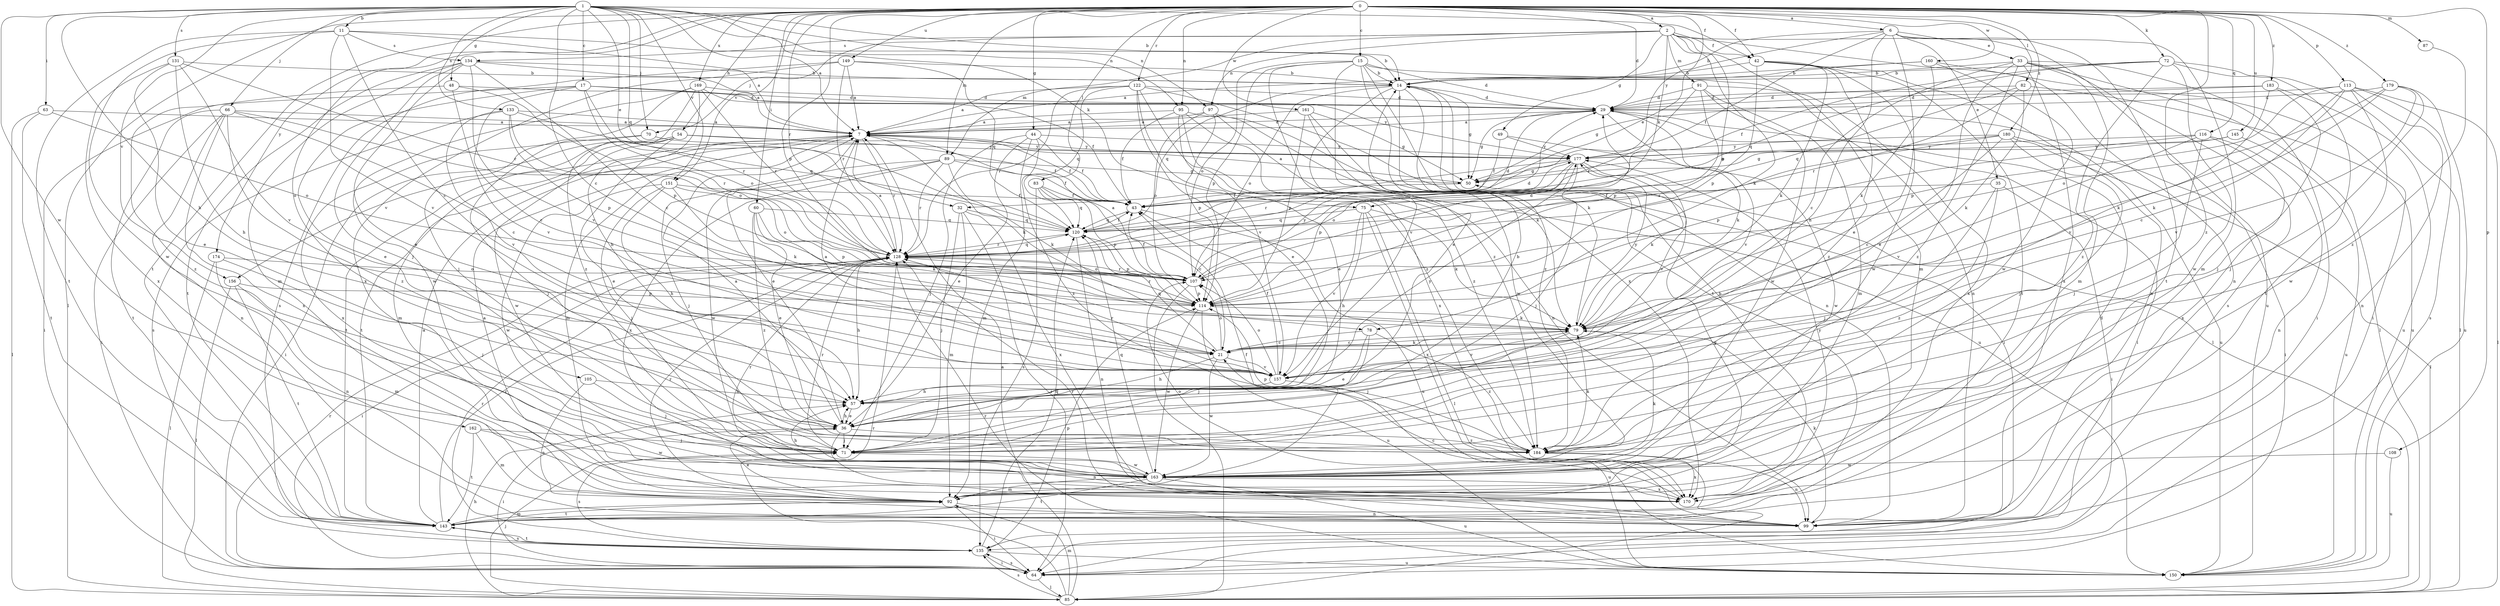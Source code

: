strict digraph  {
0;
1;
2;
6;
7;
11;
14;
15;
17;
21;
29;
32;
33;
35;
36;
42;
43;
44;
48;
49;
50;
54;
57;
60;
63;
64;
66;
70;
71;
72;
75;
78;
79;
82;
83;
85;
87;
89;
91;
92;
95;
97;
99;
105;
107;
108;
113;
114;
116;
120;
122;
128;
131;
133;
134;
135;
143;
145;
149;
150;
151;
156;
157;
160;
161;
162;
163;
169;
170;
174;
177;
179;
180;
183;
184;
0 -> 2  [label=a];
0 -> 6  [label=a];
0 -> 15  [label=c];
0 -> 29  [label=d];
0 -> 42  [label=f];
0 -> 44  [label=g];
0 -> 54  [label=h];
0 -> 60  [label=i];
0 -> 72  [label=k];
0 -> 82  [label=l];
0 -> 83  [label=l];
0 -> 85  [label=l];
0 -> 87  [label=m];
0 -> 89  [label=m];
0 -> 95  [label=n];
0 -> 105  [label=o];
0 -> 108  [label=p];
0 -> 113  [label=p];
0 -> 114  [label=p];
0 -> 116  [label=q];
0 -> 122  [label=r];
0 -> 128  [label=r];
0 -> 143  [label=t];
0 -> 145  [label=u];
0 -> 149  [label=u];
0 -> 151  [label=v];
0 -> 160  [label=w];
0 -> 161  [label=w];
0 -> 169  [label=x];
0 -> 174  [label=y];
0 -> 177  [label=y];
0 -> 179  [label=z];
0 -> 180  [label=z];
0 -> 183  [label=z];
0 -> 184  [label=z];
1 -> 7  [label=a];
1 -> 11  [label=b];
1 -> 14  [label=b];
1 -> 17  [label=c];
1 -> 21  [label=c];
1 -> 32  [label=e];
1 -> 42  [label=f];
1 -> 48  [label=g];
1 -> 57  [label=h];
1 -> 63  [label=i];
1 -> 66  [label=j];
1 -> 70  [label=j];
1 -> 75  [label=k];
1 -> 95  [label=n];
1 -> 97  [label=n];
1 -> 120  [label=q];
1 -> 131  [label=s];
1 -> 133  [label=s];
1 -> 151  [label=v];
1 -> 156  [label=v];
1 -> 162  [label=w];
2 -> 42  [label=f];
2 -> 49  [label=g];
2 -> 70  [label=j];
2 -> 75  [label=k];
2 -> 78  [label=k];
2 -> 89  [label=m];
2 -> 91  [label=m];
2 -> 92  [label=m];
2 -> 97  [label=n];
2 -> 99  [label=n];
2 -> 107  [label=o];
2 -> 134  [label=s];
2 -> 150  [label=u];
6 -> 14  [label=b];
6 -> 32  [label=e];
6 -> 33  [label=e];
6 -> 35  [label=e];
6 -> 36  [label=e];
6 -> 43  [label=f];
6 -> 57  [label=h];
6 -> 92  [label=m];
6 -> 143  [label=t];
7 -> 29  [label=d];
7 -> 36  [label=e];
7 -> 43  [label=f];
7 -> 78  [label=k];
7 -> 92  [label=m];
7 -> 128  [label=r];
7 -> 143  [label=t];
7 -> 156  [label=v];
7 -> 177  [label=y];
11 -> 7  [label=a];
11 -> 14  [label=b];
11 -> 21  [label=c];
11 -> 134  [label=s];
11 -> 143  [label=t];
11 -> 157  [label=v];
11 -> 163  [label=w];
14 -> 29  [label=d];
14 -> 50  [label=g];
14 -> 79  [label=k];
14 -> 85  [label=l];
14 -> 107  [label=o];
14 -> 120  [label=q];
14 -> 157  [label=v];
14 -> 184  [label=z];
15 -> 14  [label=b];
15 -> 29  [label=d];
15 -> 36  [label=e];
15 -> 99  [label=n];
15 -> 107  [label=o];
15 -> 114  [label=p];
15 -> 143  [label=t];
15 -> 170  [label=x];
15 -> 184  [label=z];
17 -> 21  [label=c];
17 -> 29  [label=d];
17 -> 36  [label=e];
17 -> 64  [label=i];
17 -> 107  [label=o];
17 -> 128  [label=r];
17 -> 177  [label=y];
21 -> 57  [label=h];
21 -> 79  [label=k];
21 -> 107  [label=o];
21 -> 120  [label=q];
21 -> 157  [label=v];
21 -> 163  [label=w];
29 -> 7  [label=a];
29 -> 50  [label=g];
29 -> 64  [label=i];
29 -> 79  [label=k];
29 -> 150  [label=u];
29 -> 157  [label=v];
32 -> 64  [label=i];
32 -> 71  [label=j];
32 -> 92  [label=m];
32 -> 120  [label=q];
32 -> 170  [label=x];
33 -> 14  [label=b];
33 -> 21  [label=c];
33 -> 36  [label=e];
33 -> 64  [label=i];
33 -> 85  [label=l];
33 -> 92  [label=m];
33 -> 135  [label=s];
33 -> 170  [label=x];
33 -> 184  [label=z];
35 -> 43  [label=f];
35 -> 64  [label=i];
35 -> 71  [label=j];
35 -> 184  [label=z];
36 -> 7  [label=a];
36 -> 14  [label=b];
36 -> 57  [label=h];
36 -> 64  [label=i];
36 -> 71  [label=j];
36 -> 99  [label=n];
36 -> 184  [label=z];
42 -> 14  [label=b];
42 -> 79  [label=k];
42 -> 99  [label=n];
42 -> 114  [label=p];
42 -> 143  [label=t];
42 -> 163  [label=w];
42 -> 184  [label=z];
43 -> 120  [label=q];
43 -> 150  [label=u];
44 -> 36  [label=e];
44 -> 43  [label=f];
44 -> 71  [label=j];
44 -> 92  [label=m];
44 -> 177  [label=y];
44 -> 184  [label=z];
48 -> 29  [label=d];
48 -> 114  [label=p];
48 -> 157  [label=v];
48 -> 184  [label=z];
49 -> 43  [label=f];
49 -> 163  [label=w];
49 -> 177  [label=y];
50 -> 7  [label=a];
50 -> 43  [label=f];
54 -> 36  [label=e];
54 -> 43  [label=f];
54 -> 64  [label=i];
54 -> 92  [label=m];
54 -> 143  [label=t];
54 -> 163  [label=w];
54 -> 177  [label=y];
57 -> 36  [label=e];
57 -> 177  [label=y];
60 -> 36  [label=e];
60 -> 79  [label=k];
60 -> 114  [label=p];
60 -> 120  [label=q];
60 -> 184  [label=z];
63 -> 7  [label=a];
63 -> 85  [label=l];
63 -> 107  [label=o];
63 -> 143  [label=t];
64 -> 85  [label=l];
64 -> 128  [label=r];
64 -> 135  [label=s];
66 -> 7  [label=a];
66 -> 21  [label=c];
66 -> 64  [label=i];
66 -> 99  [label=n];
66 -> 107  [label=o];
66 -> 143  [label=t];
66 -> 170  [label=x];
66 -> 184  [label=z];
70 -> 71  [label=j];
70 -> 170  [label=x];
70 -> 177  [label=y];
71 -> 128  [label=r];
71 -> 135  [label=s];
71 -> 163  [label=w];
72 -> 14  [label=b];
72 -> 43  [label=f];
72 -> 85  [label=l];
72 -> 120  [label=q];
72 -> 143  [label=t];
72 -> 163  [label=w];
72 -> 184  [label=z];
75 -> 57  [label=h];
75 -> 79  [label=k];
75 -> 85  [label=l];
75 -> 120  [label=q];
75 -> 157  [label=v];
75 -> 170  [label=x];
78 -> 21  [label=c];
78 -> 36  [label=e];
78 -> 71  [label=j];
78 -> 184  [label=z];
79 -> 21  [label=c];
79 -> 71  [label=j];
79 -> 157  [label=v];
79 -> 177  [label=y];
82 -> 29  [label=d];
82 -> 79  [label=k];
82 -> 120  [label=q];
82 -> 128  [label=r];
82 -> 150  [label=u];
83 -> 21  [label=c];
83 -> 43  [label=f];
83 -> 114  [label=p];
83 -> 120  [label=q];
83 -> 135  [label=s];
85 -> 7  [label=a];
85 -> 57  [label=h];
85 -> 71  [label=j];
85 -> 92  [label=m];
85 -> 128  [label=r];
85 -> 135  [label=s];
87 -> 184  [label=z];
89 -> 43  [label=f];
89 -> 50  [label=g];
89 -> 71  [label=j];
89 -> 79  [label=k];
89 -> 128  [label=r];
89 -> 163  [label=w];
89 -> 170  [label=x];
91 -> 29  [label=d];
91 -> 92  [label=m];
91 -> 114  [label=p];
91 -> 128  [label=r];
91 -> 163  [label=w];
91 -> 170  [label=x];
92 -> 7  [label=a];
92 -> 36  [label=e];
92 -> 43  [label=f];
92 -> 50  [label=g];
92 -> 64  [label=i];
92 -> 99  [label=n];
92 -> 128  [label=r];
92 -> 143  [label=t];
95 -> 7  [label=a];
95 -> 36  [label=e];
95 -> 43  [label=f];
95 -> 150  [label=u];
95 -> 170  [label=x];
95 -> 184  [label=z];
97 -> 7  [label=a];
97 -> 64  [label=i];
97 -> 99  [label=n];
97 -> 107  [label=o];
97 -> 114  [label=p];
99 -> 21  [label=c];
99 -> 29  [label=d];
99 -> 79  [label=k];
99 -> 128  [label=r];
105 -> 57  [label=h];
105 -> 71  [label=j];
105 -> 99  [label=n];
107 -> 7  [label=a];
107 -> 29  [label=d];
107 -> 43  [label=f];
107 -> 85  [label=l];
107 -> 114  [label=p];
107 -> 128  [label=r];
107 -> 177  [label=y];
108 -> 150  [label=u];
108 -> 163  [label=w];
113 -> 21  [label=c];
113 -> 29  [label=d];
113 -> 79  [label=k];
113 -> 85  [label=l];
113 -> 99  [label=n];
113 -> 114  [label=p];
113 -> 135  [label=s];
113 -> 163  [label=w];
114 -> 79  [label=k];
114 -> 128  [label=r];
114 -> 150  [label=u];
114 -> 163  [label=w];
116 -> 50  [label=g];
116 -> 71  [label=j];
116 -> 99  [label=n];
116 -> 157  [label=v];
116 -> 170  [label=x];
116 -> 177  [label=y];
120 -> 29  [label=d];
120 -> 43  [label=f];
120 -> 99  [label=n];
120 -> 114  [label=p];
120 -> 128  [label=r];
122 -> 7  [label=a];
122 -> 29  [label=d];
122 -> 36  [label=e];
122 -> 99  [label=n];
122 -> 120  [label=q];
122 -> 128  [label=r];
122 -> 157  [label=v];
122 -> 184  [label=z];
128 -> 7  [label=a];
128 -> 29  [label=d];
128 -> 57  [label=h];
128 -> 64  [label=i];
128 -> 107  [label=o];
128 -> 120  [label=q];
131 -> 14  [label=b];
131 -> 36  [label=e];
131 -> 57  [label=h];
131 -> 128  [label=r];
131 -> 157  [label=v];
131 -> 170  [label=x];
133 -> 7  [label=a];
133 -> 114  [label=p];
133 -> 120  [label=q];
133 -> 128  [label=r];
133 -> 135  [label=s];
133 -> 157  [label=v];
134 -> 7  [label=a];
134 -> 14  [label=b];
134 -> 21  [label=c];
134 -> 36  [label=e];
134 -> 71  [label=j];
134 -> 92  [label=m];
134 -> 143  [label=t];
134 -> 157  [label=v];
135 -> 64  [label=i];
135 -> 114  [label=p];
135 -> 120  [label=q];
135 -> 128  [label=r];
135 -> 143  [label=t];
135 -> 150  [label=u];
143 -> 7  [label=a];
143 -> 92  [label=m];
143 -> 128  [label=r];
143 -> 135  [label=s];
145 -> 114  [label=p];
145 -> 150  [label=u];
145 -> 177  [label=y];
149 -> 7  [label=a];
149 -> 14  [label=b];
149 -> 120  [label=q];
149 -> 128  [label=r];
149 -> 135  [label=s];
149 -> 170  [label=x];
150 -> 128  [label=r];
151 -> 43  [label=f];
151 -> 57  [label=h];
151 -> 71  [label=j];
151 -> 79  [label=k];
151 -> 107  [label=o];
151 -> 163  [label=w];
156 -> 85  [label=l];
156 -> 92  [label=m];
156 -> 114  [label=p];
156 -> 143  [label=t];
157 -> 7  [label=a];
157 -> 43  [label=f];
157 -> 57  [label=h];
157 -> 107  [label=o];
157 -> 128  [label=r];
157 -> 150  [label=u];
160 -> 7  [label=a];
160 -> 14  [label=b];
160 -> 64  [label=i];
160 -> 79  [label=k];
160 -> 163  [label=w];
161 -> 7  [label=a];
161 -> 50  [label=g];
161 -> 79  [label=k];
161 -> 114  [label=p];
161 -> 163  [label=w];
162 -> 71  [label=j];
162 -> 92  [label=m];
162 -> 143  [label=t];
162 -> 163  [label=w];
163 -> 57  [label=h];
163 -> 79  [label=k];
163 -> 92  [label=m];
163 -> 120  [label=q];
163 -> 128  [label=r];
163 -> 143  [label=t];
163 -> 150  [label=u];
163 -> 170  [label=x];
169 -> 29  [label=d];
169 -> 43  [label=f];
169 -> 57  [label=h];
169 -> 71  [label=j];
169 -> 128  [label=r];
169 -> 163  [label=w];
169 -> 184  [label=z];
170 -> 14  [label=b];
170 -> 107  [label=o];
170 -> 177  [label=y];
174 -> 71  [label=j];
174 -> 85  [label=l];
174 -> 99  [label=n];
174 -> 107  [label=o];
177 -> 50  [label=g];
177 -> 71  [label=j];
177 -> 79  [label=k];
177 -> 107  [label=o];
177 -> 114  [label=p];
177 -> 128  [label=r];
177 -> 157  [label=v];
179 -> 29  [label=d];
179 -> 71  [label=j];
179 -> 79  [label=k];
179 -> 107  [label=o];
179 -> 150  [label=u];
179 -> 157  [label=v];
180 -> 21  [label=c];
180 -> 50  [label=g];
180 -> 64  [label=i];
180 -> 71  [label=j];
180 -> 85  [label=l];
180 -> 128  [label=r];
180 -> 177  [label=y];
183 -> 29  [label=d];
183 -> 50  [label=g];
183 -> 71  [label=j];
183 -> 150  [label=u];
183 -> 157  [label=v];
184 -> 79  [label=k];
184 -> 99  [label=n];
184 -> 114  [label=p];
184 -> 170  [label=x];
}
